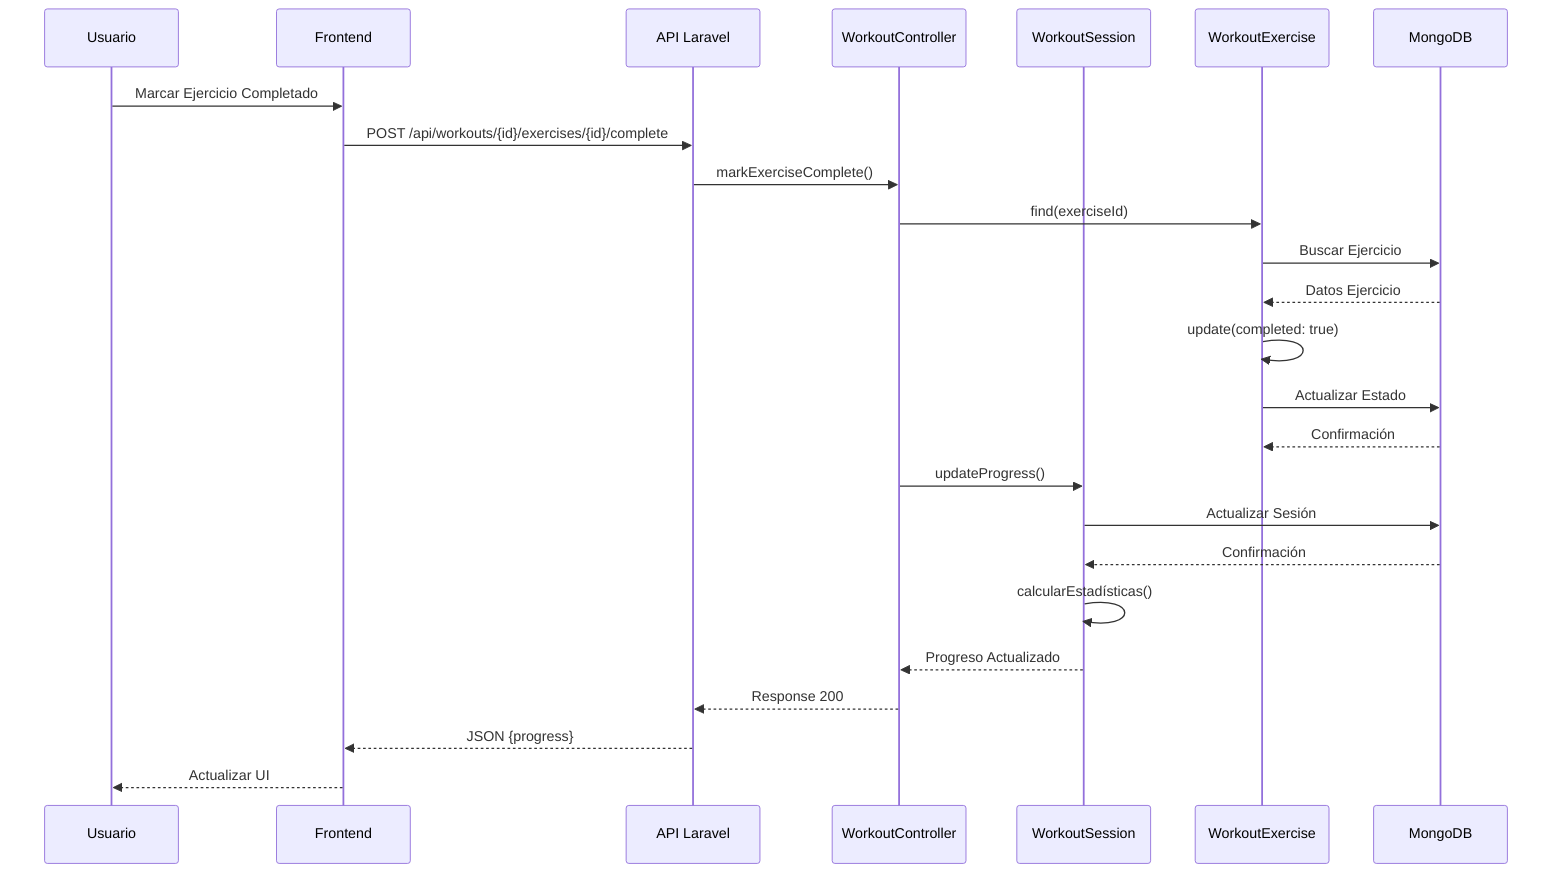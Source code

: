 sequenceDiagram
    participant U as Usuario
    participant F as Frontend
    participant API as API Laravel
    participant C as WorkoutController
    participant S as WorkoutSession
    participant E as WorkoutExercise
    participant DB as MongoDB

    U->>F: Marcar Ejercicio Completado
    F->>API: POST /api/workouts/{id}/exercises/{id}/complete
    API->>C: markExerciseComplete()
    C->>E: find(exerciseId)
    E->>DB: Buscar Ejercicio
    DB-->>E: Datos Ejercicio
    E->>E: update(completed: true)
    E->>DB: Actualizar Estado
    DB-->>E: Confirmación

    C->>S: updateProgress()
    S->>DB: Actualizar Sesión
    DB-->>S: Confirmación

    S->>S: calcularEstadísticas()
    S-->>C: Progreso Actualizado
    C-->>API: Response 200
    API-->>F: JSON {progress}
    F-->>U: Actualizar UI